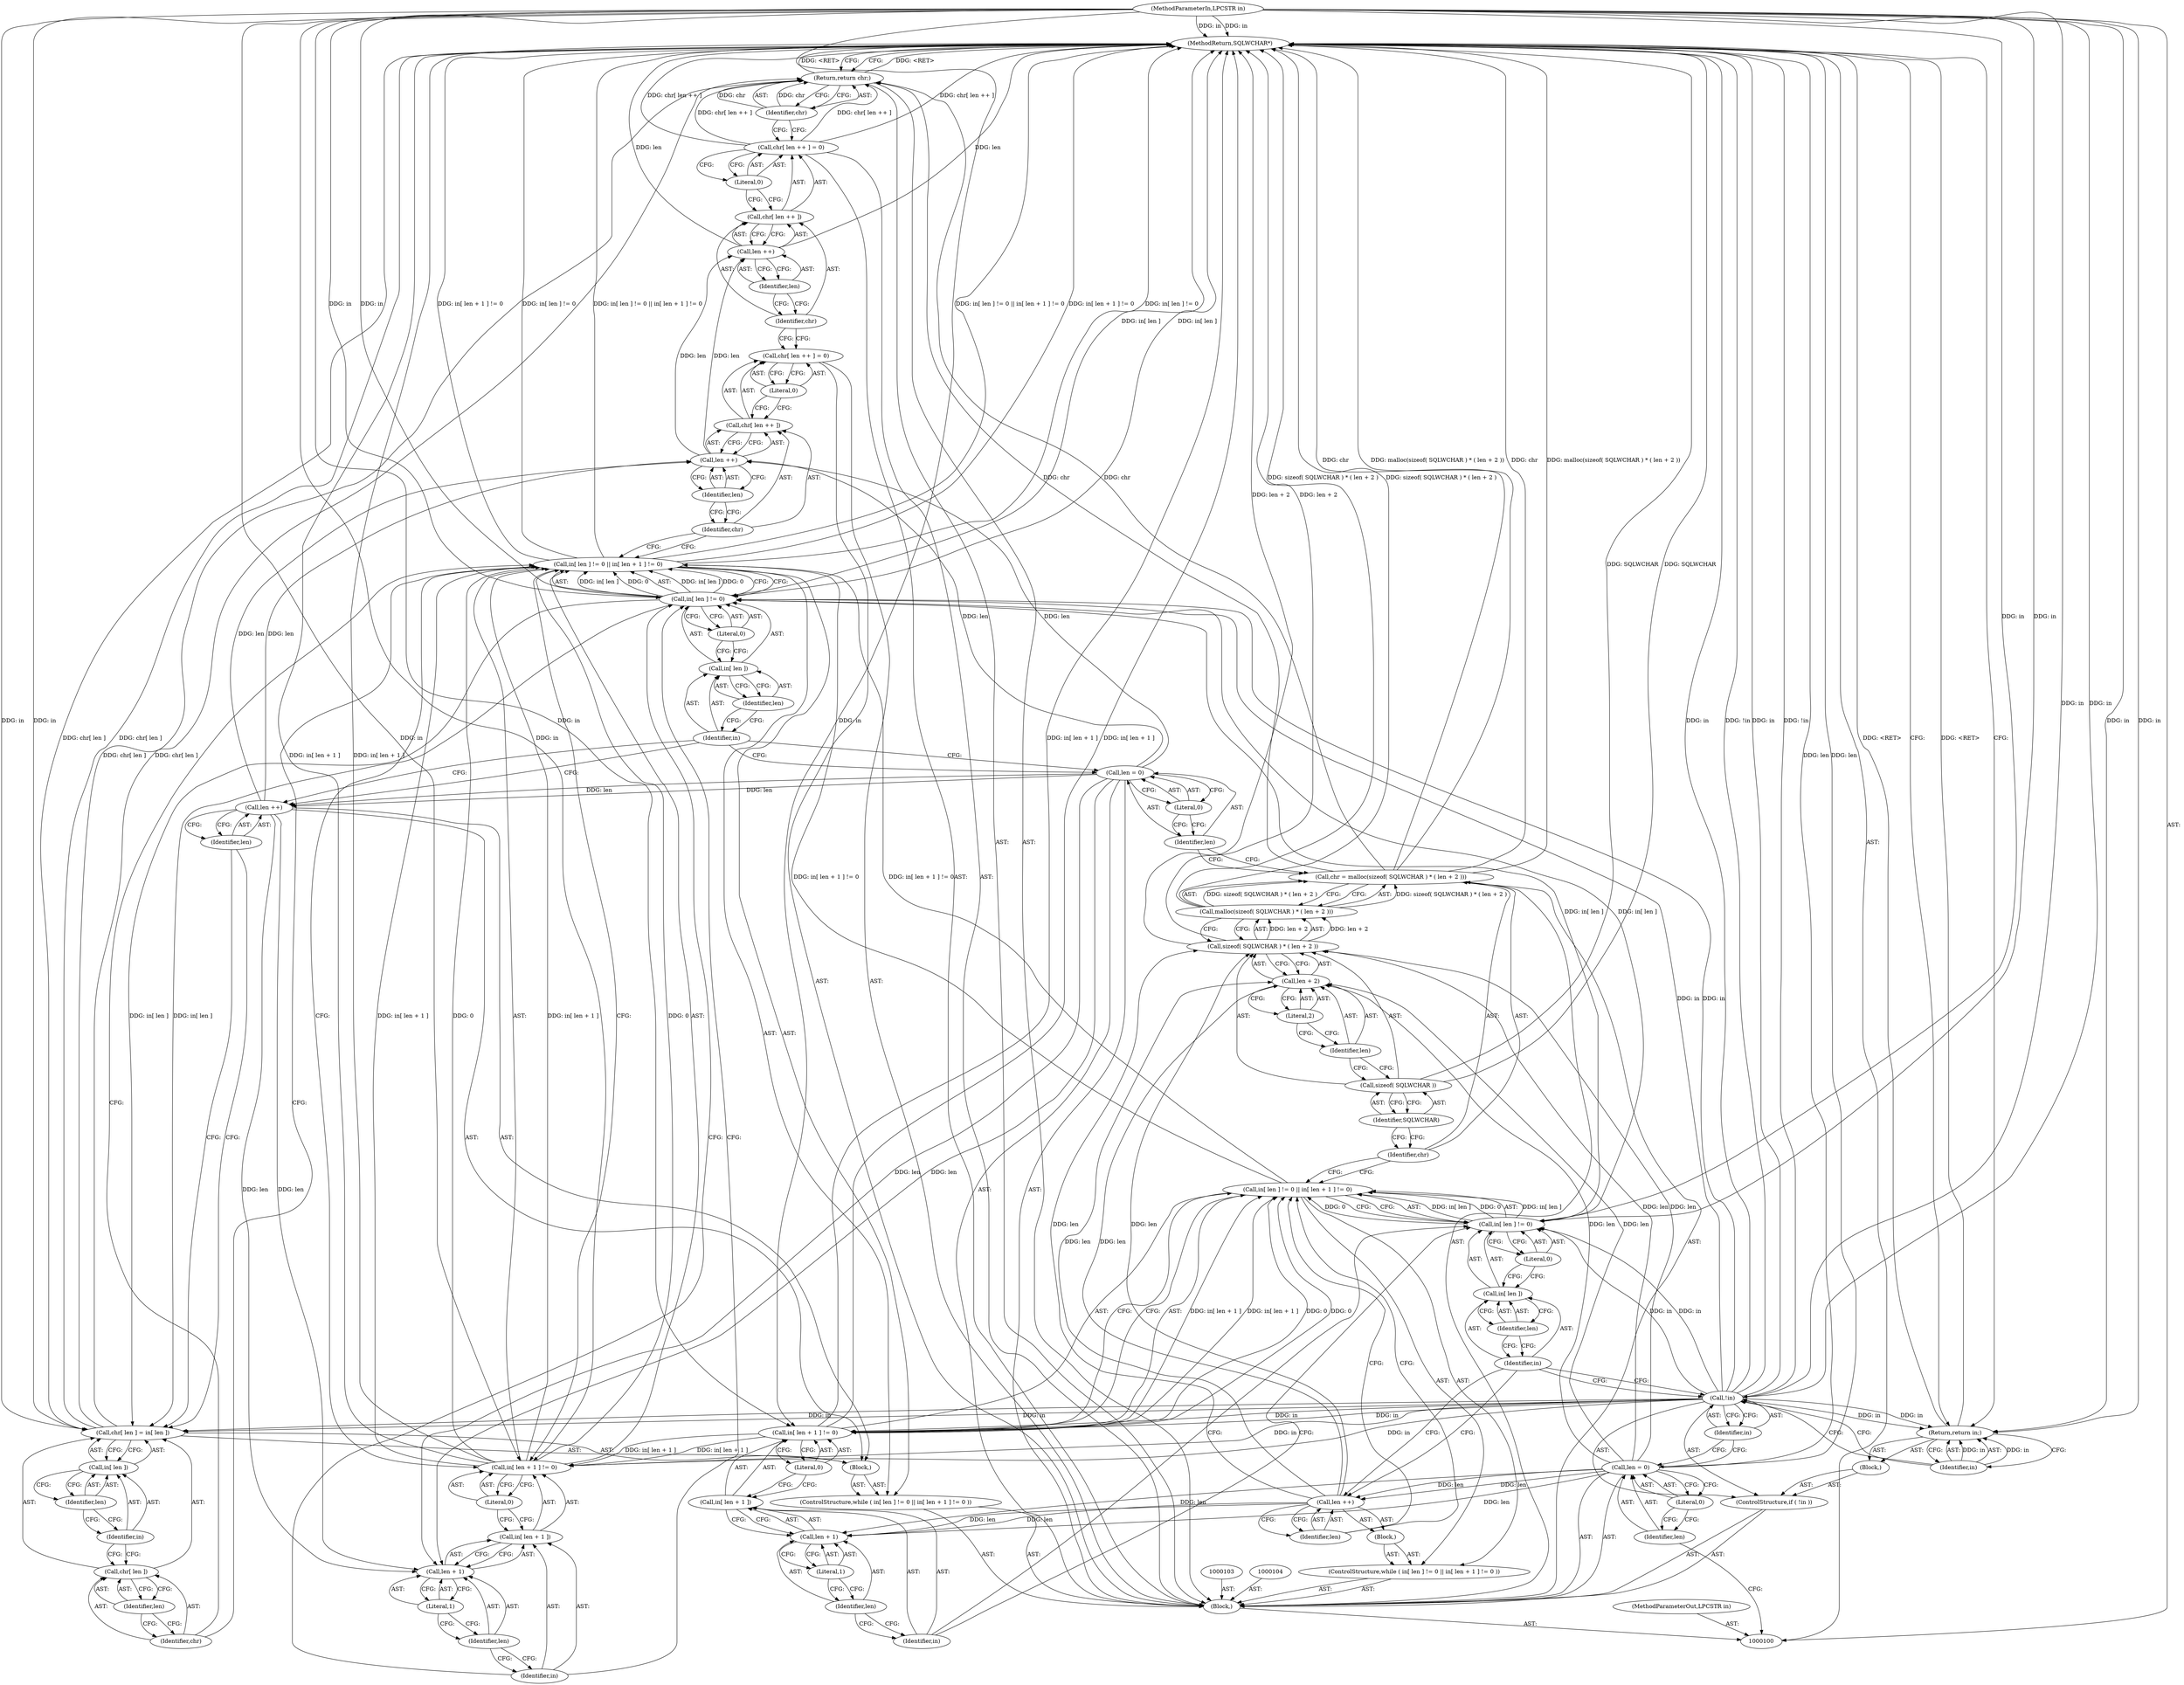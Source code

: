 digraph "1_unixODBC_45ef78e037f578b15fc58938a3a3251655e71d6f#diff-d52750c7ba4e594410438569d8e2963aL24_3" {
"1000181" [label="(MethodReturn,SQLWCHAR*)"];
"1000101" [label="(MethodParameterIn,LPCSTR in)"];
"1000235" [label="(MethodParameterOut,LPCSTR in)"];
"1000115" [label="(Call,in[ len ] != 0 || in[ len + 1 ] != 0)"];
"1000116" [label="(Call,in[ len ] != 0)"];
"1000117" [label="(Call,in[ len ])"];
"1000118" [label="(Identifier,in)"];
"1000119" [label="(Identifier,len)"];
"1000120" [label="(Literal,0)"];
"1000121" [label="(Call,in[ len + 1 ] != 0)"];
"1000122" [label="(Call,in[ len + 1 ])"];
"1000123" [label="(Identifier,in)"];
"1000124" [label="(Call,len + 1)"];
"1000125" [label="(Identifier,len)"];
"1000126" [label="(Literal,1)"];
"1000127" [label="(Literal,0)"];
"1000114" [label="(ControlStructure,while ( in[ len ] != 0 || in[ len + 1 ] != 0 ))"];
"1000128" [label="(Block,)"];
"1000129" [label="(Call,len ++)"];
"1000130" [label="(Identifier,len)"];
"1000133" [label="(Call,malloc(sizeof( SQLWCHAR ) * ( len + 2 )))"];
"1000134" [label="(Call,sizeof( SQLWCHAR ) * ( len + 2 ))"];
"1000135" [label="(Call,sizeof( SQLWCHAR ))"];
"1000136" [label="(Identifier,SQLWCHAR)"];
"1000131" [label="(Call,chr = malloc(sizeof( SQLWCHAR ) * ( len + 2 )))"];
"1000132" [label="(Identifier,chr)"];
"1000137" [label="(Call,len + 2)"];
"1000138" [label="(Identifier,len)"];
"1000139" [label="(Literal,2)"];
"1000142" [label="(Literal,0)"];
"1000140" [label="(Call,len = 0)"];
"1000141" [label="(Identifier,len)"];
"1000144" [label="(Call,in[ len ] != 0 || in[ len + 1 ] != 0)"];
"1000145" [label="(Call,in[ len ] != 0)"];
"1000146" [label="(Call,in[ len ])"];
"1000147" [label="(Identifier,in)"];
"1000148" [label="(Identifier,len)"];
"1000149" [label="(Literal,0)"];
"1000150" [label="(Call,in[ len + 1 ] != 0)"];
"1000151" [label="(Call,in[ len + 1 ])"];
"1000152" [label="(Identifier,in)"];
"1000153" [label="(Call,len + 1)"];
"1000154" [label="(Identifier,len)"];
"1000143" [label="(ControlStructure,while ( in[ len ] != 0 || in[ len + 1 ] != 0 ))"];
"1000155" [label="(Literal,1)"];
"1000156" [label="(Literal,0)"];
"1000102" [label="(Block,)"];
"1000157" [label="(Block,)"];
"1000161" [label="(Identifier,len)"];
"1000162" [label="(Call,in[ len ])"];
"1000163" [label="(Identifier,in)"];
"1000164" [label="(Identifier,len)"];
"1000158" [label="(Call,chr[ len ] = in[ len ])"];
"1000159" [label="(Call,chr[ len ])"];
"1000160" [label="(Identifier,chr)"];
"1000165" [label="(Call,len ++)"];
"1000166" [label="(Identifier,len)"];
"1000172" [label="(Literal,0)"];
"1000167" [label="(Call,chr[ len ++ ] = 0)"];
"1000168" [label="(Call,chr[ len ++ ])"];
"1000169" [label="(Identifier,chr)"];
"1000170" [label="(Call,len ++)"];
"1000171" [label="(Identifier,len)"];
"1000178" [label="(Literal,0)"];
"1000173" [label="(Call,chr[ len ++ ] = 0)"];
"1000174" [label="(Call,chr[ len ++ ])"];
"1000175" [label="(Identifier,chr)"];
"1000176" [label="(Call,len ++)"];
"1000177" [label="(Identifier,len)"];
"1000180" [label="(Identifier,chr)"];
"1000179" [label="(Return,return chr;)"];
"1000107" [label="(Literal,0)"];
"1000105" [label="(Call,len = 0)"];
"1000106" [label="(Identifier,len)"];
"1000109" [label="(Call,!in)"];
"1000110" [label="(Identifier,in)"];
"1000108" [label="(ControlStructure,if ( !in ))"];
"1000111" [label="(Block,)"];
"1000113" [label="(Identifier,in)"];
"1000112" [label="(Return,return in;)"];
"1000181" -> "1000100"  [label="AST: "];
"1000181" -> "1000112"  [label="CFG: "];
"1000181" -> "1000179"  [label="CFG: "];
"1000158" -> "1000181"  [label="DDG: chr[ len ]"];
"1000150" -> "1000181"  [label="DDG: in[ len + 1 ]"];
"1000131" -> "1000181"  [label="DDG: chr"];
"1000131" -> "1000181"  [label="DDG: malloc(sizeof( SQLWCHAR ) * ( len + 2 ))"];
"1000145" -> "1000181"  [label="DDG: in[ len ]"];
"1000144" -> "1000181"  [label="DDG: in[ len ] != 0 || in[ len + 1 ] != 0"];
"1000144" -> "1000181"  [label="DDG: in[ len ] != 0"];
"1000144" -> "1000181"  [label="DDG: in[ len + 1 ] != 0"];
"1000133" -> "1000181"  [label="DDG: sizeof( SQLWCHAR ) * ( len + 2 )"];
"1000101" -> "1000181"  [label="DDG: in"];
"1000109" -> "1000181"  [label="DDG: in"];
"1000109" -> "1000181"  [label="DDG: !in"];
"1000135" -> "1000181"  [label="DDG: SQLWCHAR"];
"1000121" -> "1000181"  [label="DDG: in[ len + 1 ]"];
"1000176" -> "1000181"  [label="DDG: len"];
"1000173" -> "1000181"  [label="DDG: chr[ len ++ ]"];
"1000134" -> "1000181"  [label="DDG: len + 2"];
"1000105" -> "1000181"  [label="DDG: len"];
"1000179" -> "1000181"  [label="DDG: <RET>"];
"1000112" -> "1000181"  [label="DDG: <RET>"];
"1000101" -> "1000100"  [label="AST: "];
"1000101" -> "1000181"  [label="DDG: in"];
"1000101" -> "1000109"  [label="DDG: in"];
"1000101" -> "1000112"  [label="DDG: in"];
"1000101" -> "1000116"  [label="DDG: in"];
"1000101" -> "1000121"  [label="DDG: in"];
"1000101" -> "1000145"  [label="DDG: in"];
"1000101" -> "1000150"  [label="DDG: in"];
"1000101" -> "1000158"  [label="DDG: in"];
"1000235" -> "1000100"  [label="AST: "];
"1000115" -> "1000114"  [label="AST: "];
"1000115" -> "1000116"  [label="CFG: "];
"1000115" -> "1000121"  [label="CFG: "];
"1000116" -> "1000115"  [label="AST: "];
"1000121" -> "1000115"  [label="AST: "];
"1000130" -> "1000115"  [label="CFG: "];
"1000132" -> "1000115"  [label="CFG: "];
"1000116" -> "1000115"  [label="DDG: in[ len ]"];
"1000116" -> "1000115"  [label="DDG: 0"];
"1000121" -> "1000115"  [label="DDG: in[ len + 1 ]"];
"1000121" -> "1000115"  [label="DDG: 0"];
"1000115" -> "1000144"  [label="DDG: in[ len + 1 ] != 0"];
"1000116" -> "1000115"  [label="AST: "];
"1000116" -> "1000120"  [label="CFG: "];
"1000117" -> "1000116"  [label="AST: "];
"1000120" -> "1000116"  [label="AST: "];
"1000123" -> "1000116"  [label="CFG: "];
"1000115" -> "1000116"  [label="CFG: "];
"1000116" -> "1000115"  [label="DDG: in[ len ]"];
"1000116" -> "1000115"  [label="DDG: 0"];
"1000109" -> "1000116"  [label="DDG: in"];
"1000101" -> "1000116"  [label="DDG: in"];
"1000116" -> "1000145"  [label="DDG: in[ len ]"];
"1000117" -> "1000116"  [label="AST: "];
"1000117" -> "1000119"  [label="CFG: "];
"1000118" -> "1000117"  [label="AST: "];
"1000119" -> "1000117"  [label="AST: "];
"1000120" -> "1000117"  [label="CFG: "];
"1000118" -> "1000117"  [label="AST: "];
"1000118" -> "1000129"  [label="CFG: "];
"1000118" -> "1000109"  [label="CFG: "];
"1000119" -> "1000118"  [label="CFG: "];
"1000119" -> "1000117"  [label="AST: "];
"1000119" -> "1000118"  [label="CFG: "];
"1000117" -> "1000119"  [label="CFG: "];
"1000120" -> "1000116"  [label="AST: "];
"1000120" -> "1000117"  [label="CFG: "];
"1000116" -> "1000120"  [label="CFG: "];
"1000121" -> "1000115"  [label="AST: "];
"1000121" -> "1000127"  [label="CFG: "];
"1000122" -> "1000121"  [label="AST: "];
"1000127" -> "1000121"  [label="AST: "];
"1000115" -> "1000121"  [label="CFG: "];
"1000121" -> "1000181"  [label="DDG: in[ len + 1 ]"];
"1000121" -> "1000115"  [label="DDG: in[ len + 1 ]"];
"1000121" -> "1000115"  [label="DDG: 0"];
"1000109" -> "1000121"  [label="DDG: in"];
"1000101" -> "1000121"  [label="DDG: in"];
"1000121" -> "1000150"  [label="DDG: in[ len + 1 ]"];
"1000122" -> "1000121"  [label="AST: "];
"1000122" -> "1000124"  [label="CFG: "];
"1000123" -> "1000122"  [label="AST: "];
"1000124" -> "1000122"  [label="AST: "];
"1000127" -> "1000122"  [label="CFG: "];
"1000123" -> "1000122"  [label="AST: "];
"1000123" -> "1000116"  [label="CFG: "];
"1000125" -> "1000123"  [label="CFG: "];
"1000124" -> "1000122"  [label="AST: "];
"1000124" -> "1000126"  [label="CFG: "];
"1000125" -> "1000124"  [label="AST: "];
"1000126" -> "1000124"  [label="AST: "];
"1000122" -> "1000124"  [label="CFG: "];
"1000129" -> "1000124"  [label="DDG: len"];
"1000105" -> "1000124"  [label="DDG: len"];
"1000125" -> "1000124"  [label="AST: "];
"1000125" -> "1000123"  [label="CFG: "];
"1000126" -> "1000125"  [label="CFG: "];
"1000126" -> "1000124"  [label="AST: "];
"1000126" -> "1000125"  [label="CFG: "];
"1000124" -> "1000126"  [label="CFG: "];
"1000127" -> "1000121"  [label="AST: "];
"1000127" -> "1000122"  [label="CFG: "];
"1000121" -> "1000127"  [label="CFG: "];
"1000114" -> "1000102"  [label="AST: "];
"1000115" -> "1000114"  [label="AST: "];
"1000128" -> "1000114"  [label="AST: "];
"1000128" -> "1000114"  [label="AST: "];
"1000129" -> "1000128"  [label="AST: "];
"1000129" -> "1000128"  [label="AST: "];
"1000129" -> "1000130"  [label="CFG: "];
"1000130" -> "1000129"  [label="AST: "];
"1000118" -> "1000129"  [label="CFG: "];
"1000129" -> "1000124"  [label="DDG: len"];
"1000105" -> "1000129"  [label="DDG: len"];
"1000129" -> "1000134"  [label="DDG: len"];
"1000129" -> "1000137"  [label="DDG: len"];
"1000130" -> "1000129"  [label="AST: "];
"1000130" -> "1000115"  [label="CFG: "];
"1000129" -> "1000130"  [label="CFG: "];
"1000133" -> "1000131"  [label="AST: "];
"1000133" -> "1000134"  [label="CFG: "];
"1000134" -> "1000133"  [label="AST: "];
"1000131" -> "1000133"  [label="CFG: "];
"1000133" -> "1000181"  [label="DDG: sizeof( SQLWCHAR ) * ( len + 2 )"];
"1000133" -> "1000131"  [label="DDG: sizeof( SQLWCHAR ) * ( len + 2 )"];
"1000134" -> "1000133"  [label="DDG: len + 2"];
"1000134" -> "1000133"  [label="AST: "];
"1000134" -> "1000137"  [label="CFG: "];
"1000135" -> "1000134"  [label="AST: "];
"1000137" -> "1000134"  [label="AST: "];
"1000133" -> "1000134"  [label="CFG: "];
"1000134" -> "1000181"  [label="DDG: len + 2"];
"1000134" -> "1000133"  [label="DDG: len + 2"];
"1000129" -> "1000134"  [label="DDG: len"];
"1000105" -> "1000134"  [label="DDG: len"];
"1000135" -> "1000134"  [label="AST: "];
"1000135" -> "1000136"  [label="CFG: "];
"1000136" -> "1000135"  [label="AST: "];
"1000138" -> "1000135"  [label="CFG: "];
"1000135" -> "1000181"  [label="DDG: SQLWCHAR"];
"1000136" -> "1000135"  [label="AST: "];
"1000136" -> "1000132"  [label="CFG: "];
"1000135" -> "1000136"  [label="CFG: "];
"1000131" -> "1000102"  [label="AST: "];
"1000131" -> "1000133"  [label="CFG: "];
"1000132" -> "1000131"  [label="AST: "];
"1000133" -> "1000131"  [label="AST: "];
"1000141" -> "1000131"  [label="CFG: "];
"1000131" -> "1000181"  [label="DDG: chr"];
"1000131" -> "1000181"  [label="DDG: malloc(sizeof( SQLWCHAR ) * ( len + 2 ))"];
"1000133" -> "1000131"  [label="DDG: sizeof( SQLWCHAR ) * ( len + 2 )"];
"1000131" -> "1000179"  [label="DDG: chr"];
"1000132" -> "1000131"  [label="AST: "];
"1000132" -> "1000115"  [label="CFG: "];
"1000136" -> "1000132"  [label="CFG: "];
"1000137" -> "1000134"  [label="AST: "];
"1000137" -> "1000139"  [label="CFG: "];
"1000138" -> "1000137"  [label="AST: "];
"1000139" -> "1000137"  [label="AST: "];
"1000134" -> "1000137"  [label="CFG: "];
"1000129" -> "1000137"  [label="DDG: len"];
"1000105" -> "1000137"  [label="DDG: len"];
"1000138" -> "1000137"  [label="AST: "];
"1000138" -> "1000135"  [label="CFG: "];
"1000139" -> "1000138"  [label="CFG: "];
"1000139" -> "1000137"  [label="AST: "];
"1000139" -> "1000138"  [label="CFG: "];
"1000137" -> "1000139"  [label="CFG: "];
"1000142" -> "1000140"  [label="AST: "];
"1000142" -> "1000141"  [label="CFG: "];
"1000140" -> "1000142"  [label="CFG: "];
"1000140" -> "1000102"  [label="AST: "];
"1000140" -> "1000142"  [label="CFG: "];
"1000141" -> "1000140"  [label="AST: "];
"1000142" -> "1000140"  [label="AST: "];
"1000147" -> "1000140"  [label="CFG: "];
"1000140" -> "1000153"  [label="DDG: len"];
"1000140" -> "1000165"  [label="DDG: len"];
"1000140" -> "1000170"  [label="DDG: len"];
"1000141" -> "1000140"  [label="AST: "];
"1000141" -> "1000131"  [label="CFG: "];
"1000142" -> "1000141"  [label="CFG: "];
"1000144" -> "1000143"  [label="AST: "];
"1000144" -> "1000145"  [label="CFG: "];
"1000144" -> "1000150"  [label="CFG: "];
"1000145" -> "1000144"  [label="AST: "];
"1000150" -> "1000144"  [label="AST: "];
"1000160" -> "1000144"  [label="CFG: "];
"1000169" -> "1000144"  [label="CFG: "];
"1000144" -> "1000181"  [label="DDG: in[ len ] != 0 || in[ len + 1 ] != 0"];
"1000144" -> "1000181"  [label="DDG: in[ len ] != 0"];
"1000144" -> "1000181"  [label="DDG: in[ len + 1 ] != 0"];
"1000145" -> "1000144"  [label="DDG: in[ len ]"];
"1000145" -> "1000144"  [label="DDG: 0"];
"1000115" -> "1000144"  [label="DDG: in[ len + 1 ] != 0"];
"1000150" -> "1000144"  [label="DDG: in[ len + 1 ]"];
"1000150" -> "1000144"  [label="DDG: 0"];
"1000145" -> "1000144"  [label="AST: "];
"1000145" -> "1000149"  [label="CFG: "];
"1000146" -> "1000145"  [label="AST: "];
"1000149" -> "1000145"  [label="AST: "];
"1000152" -> "1000145"  [label="CFG: "];
"1000144" -> "1000145"  [label="CFG: "];
"1000145" -> "1000181"  [label="DDG: in[ len ]"];
"1000145" -> "1000144"  [label="DDG: in[ len ]"];
"1000145" -> "1000144"  [label="DDG: 0"];
"1000116" -> "1000145"  [label="DDG: in[ len ]"];
"1000109" -> "1000145"  [label="DDG: in"];
"1000101" -> "1000145"  [label="DDG: in"];
"1000145" -> "1000158"  [label="DDG: in[ len ]"];
"1000146" -> "1000145"  [label="AST: "];
"1000146" -> "1000148"  [label="CFG: "];
"1000147" -> "1000146"  [label="AST: "];
"1000148" -> "1000146"  [label="AST: "];
"1000149" -> "1000146"  [label="CFG: "];
"1000147" -> "1000146"  [label="AST: "];
"1000147" -> "1000165"  [label="CFG: "];
"1000147" -> "1000140"  [label="CFG: "];
"1000148" -> "1000147"  [label="CFG: "];
"1000148" -> "1000146"  [label="AST: "];
"1000148" -> "1000147"  [label="CFG: "];
"1000146" -> "1000148"  [label="CFG: "];
"1000149" -> "1000145"  [label="AST: "];
"1000149" -> "1000146"  [label="CFG: "];
"1000145" -> "1000149"  [label="CFG: "];
"1000150" -> "1000144"  [label="AST: "];
"1000150" -> "1000156"  [label="CFG: "];
"1000151" -> "1000150"  [label="AST: "];
"1000156" -> "1000150"  [label="AST: "];
"1000144" -> "1000150"  [label="CFG: "];
"1000150" -> "1000181"  [label="DDG: in[ len + 1 ]"];
"1000150" -> "1000144"  [label="DDG: in[ len + 1 ]"];
"1000150" -> "1000144"  [label="DDG: 0"];
"1000121" -> "1000150"  [label="DDG: in[ len + 1 ]"];
"1000109" -> "1000150"  [label="DDG: in"];
"1000101" -> "1000150"  [label="DDG: in"];
"1000151" -> "1000150"  [label="AST: "];
"1000151" -> "1000153"  [label="CFG: "];
"1000152" -> "1000151"  [label="AST: "];
"1000153" -> "1000151"  [label="AST: "];
"1000156" -> "1000151"  [label="CFG: "];
"1000152" -> "1000151"  [label="AST: "];
"1000152" -> "1000145"  [label="CFG: "];
"1000154" -> "1000152"  [label="CFG: "];
"1000153" -> "1000151"  [label="AST: "];
"1000153" -> "1000155"  [label="CFG: "];
"1000154" -> "1000153"  [label="AST: "];
"1000155" -> "1000153"  [label="AST: "];
"1000151" -> "1000153"  [label="CFG: "];
"1000140" -> "1000153"  [label="DDG: len"];
"1000165" -> "1000153"  [label="DDG: len"];
"1000154" -> "1000153"  [label="AST: "];
"1000154" -> "1000152"  [label="CFG: "];
"1000155" -> "1000154"  [label="CFG: "];
"1000143" -> "1000102"  [label="AST: "];
"1000144" -> "1000143"  [label="AST: "];
"1000157" -> "1000143"  [label="AST: "];
"1000155" -> "1000153"  [label="AST: "];
"1000155" -> "1000154"  [label="CFG: "];
"1000153" -> "1000155"  [label="CFG: "];
"1000156" -> "1000150"  [label="AST: "];
"1000156" -> "1000151"  [label="CFG: "];
"1000150" -> "1000156"  [label="CFG: "];
"1000102" -> "1000100"  [label="AST: "];
"1000103" -> "1000102"  [label="AST: "];
"1000104" -> "1000102"  [label="AST: "];
"1000105" -> "1000102"  [label="AST: "];
"1000108" -> "1000102"  [label="AST: "];
"1000114" -> "1000102"  [label="AST: "];
"1000131" -> "1000102"  [label="AST: "];
"1000140" -> "1000102"  [label="AST: "];
"1000143" -> "1000102"  [label="AST: "];
"1000167" -> "1000102"  [label="AST: "];
"1000173" -> "1000102"  [label="AST: "];
"1000179" -> "1000102"  [label="AST: "];
"1000157" -> "1000143"  [label="AST: "];
"1000158" -> "1000157"  [label="AST: "];
"1000165" -> "1000157"  [label="AST: "];
"1000161" -> "1000159"  [label="AST: "];
"1000161" -> "1000160"  [label="CFG: "];
"1000159" -> "1000161"  [label="CFG: "];
"1000162" -> "1000158"  [label="AST: "];
"1000162" -> "1000164"  [label="CFG: "];
"1000163" -> "1000162"  [label="AST: "];
"1000164" -> "1000162"  [label="AST: "];
"1000158" -> "1000162"  [label="CFG: "];
"1000163" -> "1000162"  [label="AST: "];
"1000163" -> "1000159"  [label="CFG: "];
"1000164" -> "1000163"  [label="CFG: "];
"1000164" -> "1000162"  [label="AST: "];
"1000164" -> "1000163"  [label="CFG: "];
"1000162" -> "1000164"  [label="CFG: "];
"1000158" -> "1000157"  [label="AST: "];
"1000158" -> "1000162"  [label="CFG: "];
"1000159" -> "1000158"  [label="AST: "];
"1000162" -> "1000158"  [label="AST: "];
"1000166" -> "1000158"  [label="CFG: "];
"1000158" -> "1000181"  [label="DDG: chr[ len ]"];
"1000145" -> "1000158"  [label="DDG: in[ len ]"];
"1000109" -> "1000158"  [label="DDG: in"];
"1000101" -> "1000158"  [label="DDG: in"];
"1000158" -> "1000179"  [label="DDG: chr[ len ]"];
"1000159" -> "1000158"  [label="AST: "];
"1000159" -> "1000161"  [label="CFG: "];
"1000160" -> "1000159"  [label="AST: "];
"1000161" -> "1000159"  [label="AST: "];
"1000163" -> "1000159"  [label="CFG: "];
"1000160" -> "1000159"  [label="AST: "];
"1000160" -> "1000144"  [label="CFG: "];
"1000161" -> "1000160"  [label="CFG: "];
"1000165" -> "1000157"  [label="AST: "];
"1000165" -> "1000166"  [label="CFG: "];
"1000166" -> "1000165"  [label="AST: "];
"1000147" -> "1000165"  [label="CFG: "];
"1000165" -> "1000153"  [label="DDG: len"];
"1000140" -> "1000165"  [label="DDG: len"];
"1000165" -> "1000170"  [label="DDG: len"];
"1000166" -> "1000165"  [label="AST: "];
"1000166" -> "1000158"  [label="CFG: "];
"1000165" -> "1000166"  [label="CFG: "];
"1000172" -> "1000167"  [label="AST: "];
"1000172" -> "1000168"  [label="CFG: "];
"1000167" -> "1000172"  [label="CFG: "];
"1000167" -> "1000102"  [label="AST: "];
"1000167" -> "1000172"  [label="CFG: "];
"1000168" -> "1000167"  [label="AST: "];
"1000172" -> "1000167"  [label="AST: "];
"1000175" -> "1000167"  [label="CFG: "];
"1000168" -> "1000167"  [label="AST: "];
"1000168" -> "1000170"  [label="CFG: "];
"1000169" -> "1000168"  [label="AST: "];
"1000170" -> "1000168"  [label="AST: "];
"1000172" -> "1000168"  [label="CFG: "];
"1000169" -> "1000168"  [label="AST: "];
"1000169" -> "1000144"  [label="CFG: "];
"1000171" -> "1000169"  [label="CFG: "];
"1000170" -> "1000168"  [label="AST: "];
"1000170" -> "1000171"  [label="CFG: "];
"1000171" -> "1000170"  [label="AST: "];
"1000168" -> "1000170"  [label="CFG: "];
"1000140" -> "1000170"  [label="DDG: len"];
"1000165" -> "1000170"  [label="DDG: len"];
"1000170" -> "1000176"  [label="DDG: len"];
"1000171" -> "1000170"  [label="AST: "];
"1000171" -> "1000169"  [label="CFG: "];
"1000170" -> "1000171"  [label="CFG: "];
"1000178" -> "1000173"  [label="AST: "];
"1000178" -> "1000174"  [label="CFG: "];
"1000173" -> "1000178"  [label="CFG: "];
"1000173" -> "1000102"  [label="AST: "];
"1000173" -> "1000178"  [label="CFG: "];
"1000174" -> "1000173"  [label="AST: "];
"1000178" -> "1000173"  [label="AST: "];
"1000180" -> "1000173"  [label="CFG: "];
"1000173" -> "1000181"  [label="DDG: chr[ len ++ ]"];
"1000173" -> "1000179"  [label="DDG: chr[ len ++ ]"];
"1000174" -> "1000173"  [label="AST: "];
"1000174" -> "1000176"  [label="CFG: "];
"1000175" -> "1000174"  [label="AST: "];
"1000176" -> "1000174"  [label="AST: "];
"1000178" -> "1000174"  [label="CFG: "];
"1000175" -> "1000174"  [label="AST: "];
"1000175" -> "1000167"  [label="CFG: "];
"1000177" -> "1000175"  [label="CFG: "];
"1000176" -> "1000174"  [label="AST: "];
"1000176" -> "1000177"  [label="CFG: "];
"1000177" -> "1000176"  [label="AST: "];
"1000174" -> "1000176"  [label="CFG: "];
"1000176" -> "1000181"  [label="DDG: len"];
"1000170" -> "1000176"  [label="DDG: len"];
"1000177" -> "1000176"  [label="AST: "];
"1000177" -> "1000175"  [label="CFG: "];
"1000176" -> "1000177"  [label="CFG: "];
"1000180" -> "1000179"  [label="AST: "];
"1000180" -> "1000173"  [label="CFG: "];
"1000179" -> "1000180"  [label="CFG: "];
"1000180" -> "1000179"  [label="DDG: chr"];
"1000179" -> "1000102"  [label="AST: "];
"1000179" -> "1000180"  [label="CFG: "];
"1000180" -> "1000179"  [label="AST: "];
"1000181" -> "1000179"  [label="CFG: "];
"1000179" -> "1000181"  [label="DDG: <RET>"];
"1000180" -> "1000179"  [label="DDG: chr"];
"1000158" -> "1000179"  [label="DDG: chr[ len ]"];
"1000131" -> "1000179"  [label="DDG: chr"];
"1000173" -> "1000179"  [label="DDG: chr[ len ++ ]"];
"1000107" -> "1000105"  [label="AST: "];
"1000107" -> "1000106"  [label="CFG: "];
"1000105" -> "1000107"  [label="CFG: "];
"1000105" -> "1000102"  [label="AST: "];
"1000105" -> "1000107"  [label="CFG: "];
"1000106" -> "1000105"  [label="AST: "];
"1000107" -> "1000105"  [label="AST: "];
"1000110" -> "1000105"  [label="CFG: "];
"1000105" -> "1000181"  [label="DDG: len"];
"1000105" -> "1000124"  [label="DDG: len"];
"1000105" -> "1000129"  [label="DDG: len"];
"1000105" -> "1000134"  [label="DDG: len"];
"1000105" -> "1000137"  [label="DDG: len"];
"1000106" -> "1000105"  [label="AST: "];
"1000106" -> "1000100"  [label="CFG: "];
"1000107" -> "1000106"  [label="CFG: "];
"1000109" -> "1000108"  [label="AST: "];
"1000109" -> "1000110"  [label="CFG: "];
"1000110" -> "1000109"  [label="AST: "];
"1000113" -> "1000109"  [label="CFG: "];
"1000118" -> "1000109"  [label="CFG: "];
"1000109" -> "1000181"  [label="DDG: in"];
"1000109" -> "1000181"  [label="DDG: !in"];
"1000101" -> "1000109"  [label="DDG: in"];
"1000109" -> "1000112"  [label="DDG: in"];
"1000109" -> "1000116"  [label="DDG: in"];
"1000109" -> "1000121"  [label="DDG: in"];
"1000109" -> "1000145"  [label="DDG: in"];
"1000109" -> "1000150"  [label="DDG: in"];
"1000109" -> "1000158"  [label="DDG: in"];
"1000110" -> "1000109"  [label="AST: "];
"1000110" -> "1000105"  [label="CFG: "];
"1000109" -> "1000110"  [label="CFG: "];
"1000108" -> "1000102"  [label="AST: "];
"1000109" -> "1000108"  [label="AST: "];
"1000111" -> "1000108"  [label="AST: "];
"1000111" -> "1000108"  [label="AST: "];
"1000112" -> "1000111"  [label="AST: "];
"1000113" -> "1000112"  [label="AST: "];
"1000113" -> "1000109"  [label="CFG: "];
"1000112" -> "1000113"  [label="CFG: "];
"1000113" -> "1000112"  [label="DDG: in"];
"1000112" -> "1000111"  [label="AST: "];
"1000112" -> "1000113"  [label="CFG: "];
"1000113" -> "1000112"  [label="AST: "];
"1000181" -> "1000112"  [label="CFG: "];
"1000112" -> "1000181"  [label="DDG: <RET>"];
"1000113" -> "1000112"  [label="DDG: in"];
"1000109" -> "1000112"  [label="DDG: in"];
"1000101" -> "1000112"  [label="DDG: in"];
}
